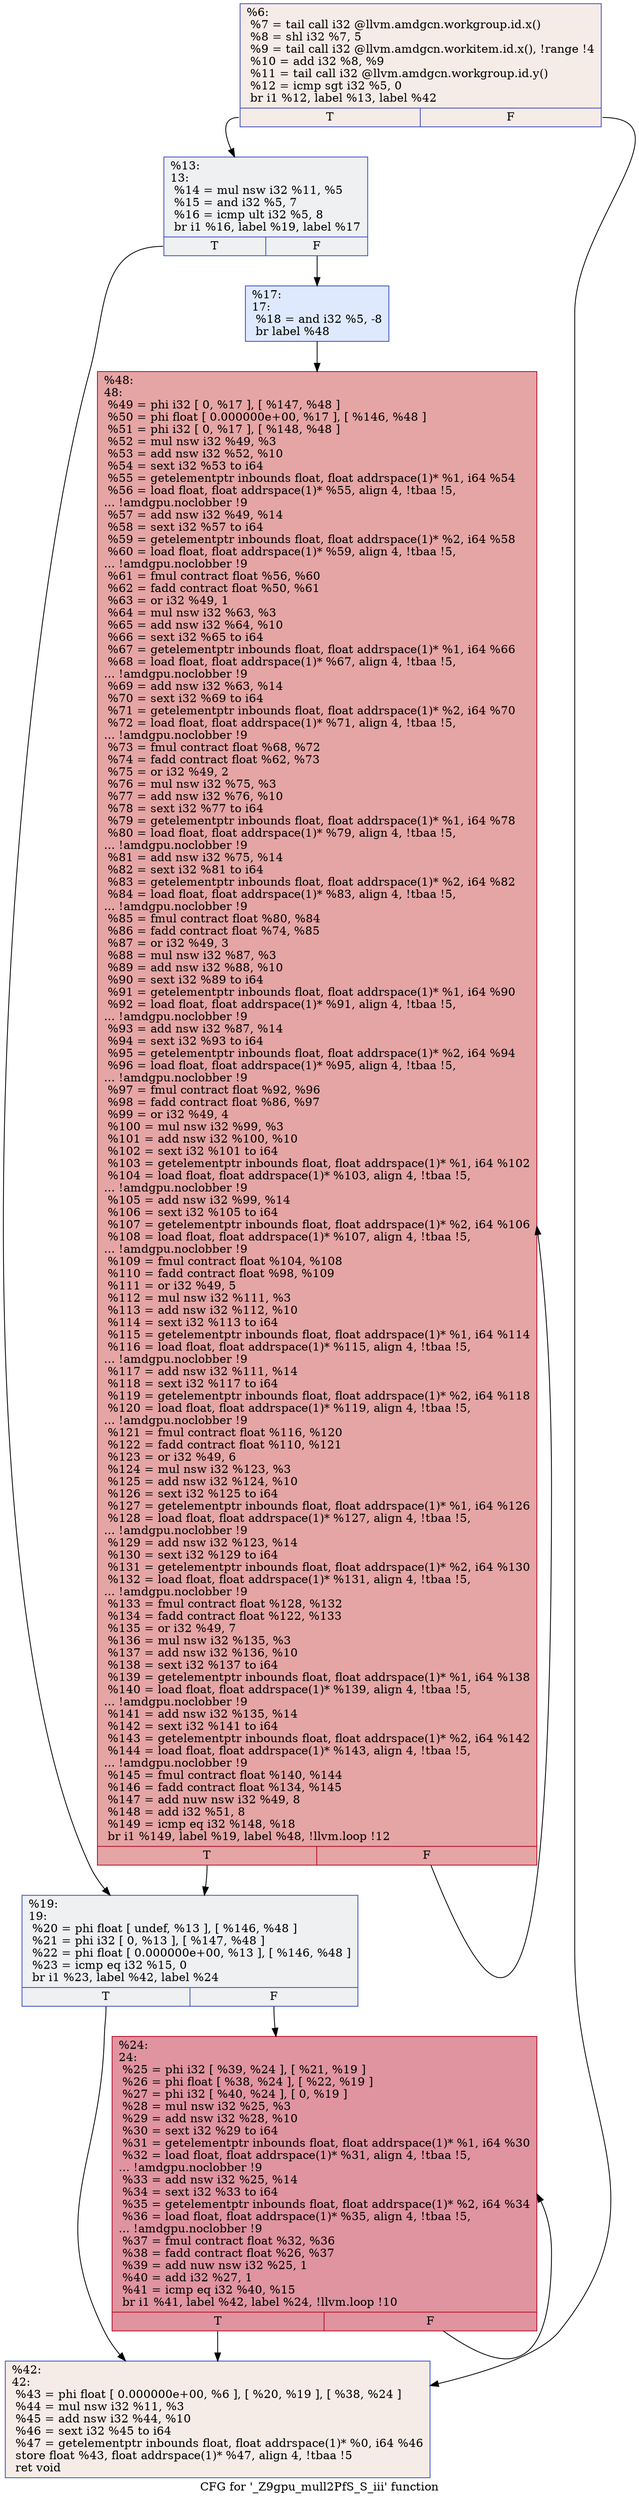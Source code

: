 digraph "CFG for '_Z9gpu_mull2PfS_S_iii' function" {
	label="CFG for '_Z9gpu_mull2PfS_S_iii' function";

	Node0x5537800 [shape=record,color="#3d50c3ff", style=filled, fillcolor="#ead5c970",label="{%6:\l  %7 = tail call i32 @llvm.amdgcn.workgroup.id.x()\l  %8 = shl i32 %7, 5\l  %9 = tail call i32 @llvm.amdgcn.workitem.id.x(), !range !4\l  %10 = add i32 %8, %9\l  %11 = tail call i32 @llvm.amdgcn.workgroup.id.y()\l  %12 = icmp sgt i32 %5, 0\l  br i1 %12, label %13, label %42\l|{<s0>T|<s1>F}}"];
	Node0x5537800:s0 -> Node0x5539180;
	Node0x5537800:s1 -> Node0x5539210;
	Node0x5539180 [shape=record,color="#3d50c3ff", style=filled, fillcolor="#d9dce170",label="{%13:\l13:                                               \l  %14 = mul nsw i32 %11, %5\l  %15 = and i32 %5, 7\l  %16 = icmp ult i32 %5, 8\l  br i1 %16, label %19, label %17\l|{<s0>T|<s1>F}}"];
	Node0x5539180:s0 -> Node0x5538080;
	Node0x5539180:s1 -> Node0x5539670;
	Node0x5539670 [shape=record,color="#3d50c3ff", style=filled, fillcolor="#b5cdfa70",label="{%17:\l17:                                               \l  %18 = and i32 %5, -8\l  br label %48\l}"];
	Node0x5539670 -> Node0x5539830;
	Node0x5538080 [shape=record,color="#3d50c3ff", style=filled, fillcolor="#d9dce170",label="{%19:\l19:                                               \l  %20 = phi float [ undef, %13 ], [ %146, %48 ]\l  %21 = phi i32 [ 0, %13 ], [ %147, %48 ]\l  %22 = phi float [ 0.000000e+00, %13 ], [ %146, %48 ]\l  %23 = icmp eq i32 %15, 0\l  br i1 %23, label %42, label %24\l|{<s0>T|<s1>F}}"];
	Node0x5538080:s0 -> Node0x5539210;
	Node0x5538080:s1 -> Node0x553aaa0;
	Node0x553aaa0 [shape=record,color="#b70d28ff", style=filled, fillcolor="#b70d2870",label="{%24:\l24:                                               \l  %25 = phi i32 [ %39, %24 ], [ %21, %19 ]\l  %26 = phi float [ %38, %24 ], [ %22, %19 ]\l  %27 = phi i32 [ %40, %24 ], [ 0, %19 ]\l  %28 = mul nsw i32 %25, %3\l  %29 = add nsw i32 %28, %10\l  %30 = sext i32 %29 to i64\l  %31 = getelementptr inbounds float, float addrspace(1)* %1, i64 %30\l  %32 = load float, float addrspace(1)* %31, align 4, !tbaa !5,\l... !amdgpu.noclobber !9\l  %33 = add nsw i32 %25, %14\l  %34 = sext i32 %33 to i64\l  %35 = getelementptr inbounds float, float addrspace(1)* %2, i64 %34\l  %36 = load float, float addrspace(1)* %35, align 4, !tbaa !5,\l... !amdgpu.noclobber !9\l  %37 = fmul contract float %32, %36\l  %38 = fadd contract float %26, %37\l  %39 = add nuw nsw i32 %25, 1\l  %40 = add i32 %27, 1\l  %41 = icmp eq i32 %40, %15\l  br i1 %41, label %42, label %24, !llvm.loop !10\l|{<s0>T|<s1>F}}"];
	Node0x553aaa0:s0 -> Node0x5539210;
	Node0x553aaa0:s1 -> Node0x553aaa0;
	Node0x5539210 [shape=record,color="#3d50c3ff", style=filled, fillcolor="#ead5c970",label="{%42:\l42:                                               \l  %43 = phi float [ 0.000000e+00, %6 ], [ %20, %19 ], [ %38, %24 ]\l  %44 = mul nsw i32 %11, %3\l  %45 = add nsw i32 %44, %10\l  %46 = sext i32 %45 to i64\l  %47 = getelementptr inbounds float, float addrspace(1)* %0, i64 %46\l  store float %43, float addrspace(1)* %47, align 4, !tbaa !5\l  ret void\l}"];
	Node0x5539830 [shape=record,color="#b70d28ff", style=filled, fillcolor="#c5333470",label="{%48:\l48:                                               \l  %49 = phi i32 [ 0, %17 ], [ %147, %48 ]\l  %50 = phi float [ 0.000000e+00, %17 ], [ %146, %48 ]\l  %51 = phi i32 [ 0, %17 ], [ %148, %48 ]\l  %52 = mul nsw i32 %49, %3\l  %53 = add nsw i32 %52, %10\l  %54 = sext i32 %53 to i64\l  %55 = getelementptr inbounds float, float addrspace(1)* %1, i64 %54\l  %56 = load float, float addrspace(1)* %55, align 4, !tbaa !5,\l... !amdgpu.noclobber !9\l  %57 = add nsw i32 %49, %14\l  %58 = sext i32 %57 to i64\l  %59 = getelementptr inbounds float, float addrspace(1)* %2, i64 %58\l  %60 = load float, float addrspace(1)* %59, align 4, !tbaa !5,\l... !amdgpu.noclobber !9\l  %61 = fmul contract float %56, %60\l  %62 = fadd contract float %50, %61\l  %63 = or i32 %49, 1\l  %64 = mul nsw i32 %63, %3\l  %65 = add nsw i32 %64, %10\l  %66 = sext i32 %65 to i64\l  %67 = getelementptr inbounds float, float addrspace(1)* %1, i64 %66\l  %68 = load float, float addrspace(1)* %67, align 4, !tbaa !5,\l... !amdgpu.noclobber !9\l  %69 = add nsw i32 %63, %14\l  %70 = sext i32 %69 to i64\l  %71 = getelementptr inbounds float, float addrspace(1)* %2, i64 %70\l  %72 = load float, float addrspace(1)* %71, align 4, !tbaa !5,\l... !amdgpu.noclobber !9\l  %73 = fmul contract float %68, %72\l  %74 = fadd contract float %62, %73\l  %75 = or i32 %49, 2\l  %76 = mul nsw i32 %75, %3\l  %77 = add nsw i32 %76, %10\l  %78 = sext i32 %77 to i64\l  %79 = getelementptr inbounds float, float addrspace(1)* %1, i64 %78\l  %80 = load float, float addrspace(1)* %79, align 4, !tbaa !5,\l... !amdgpu.noclobber !9\l  %81 = add nsw i32 %75, %14\l  %82 = sext i32 %81 to i64\l  %83 = getelementptr inbounds float, float addrspace(1)* %2, i64 %82\l  %84 = load float, float addrspace(1)* %83, align 4, !tbaa !5,\l... !amdgpu.noclobber !9\l  %85 = fmul contract float %80, %84\l  %86 = fadd contract float %74, %85\l  %87 = or i32 %49, 3\l  %88 = mul nsw i32 %87, %3\l  %89 = add nsw i32 %88, %10\l  %90 = sext i32 %89 to i64\l  %91 = getelementptr inbounds float, float addrspace(1)* %1, i64 %90\l  %92 = load float, float addrspace(1)* %91, align 4, !tbaa !5,\l... !amdgpu.noclobber !9\l  %93 = add nsw i32 %87, %14\l  %94 = sext i32 %93 to i64\l  %95 = getelementptr inbounds float, float addrspace(1)* %2, i64 %94\l  %96 = load float, float addrspace(1)* %95, align 4, !tbaa !5,\l... !amdgpu.noclobber !9\l  %97 = fmul contract float %92, %96\l  %98 = fadd contract float %86, %97\l  %99 = or i32 %49, 4\l  %100 = mul nsw i32 %99, %3\l  %101 = add nsw i32 %100, %10\l  %102 = sext i32 %101 to i64\l  %103 = getelementptr inbounds float, float addrspace(1)* %1, i64 %102\l  %104 = load float, float addrspace(1)* %103, align 4, !tbaa !5,\l... !amdgpu.noclobber !9\l  %105 = add nsw i32 %99, %14\l  %106 = sext i32 %105 to i64\l  %107 = getelementptr inbounds float, float addrspace(1)* %2, i64 %106\l  %108 = load float, float addrspace(1)* %107, align 4, !tbaa !5,\l... !amdgpu.noclobber !9\l  %109 = fmul contract float %104, %108\l  %110 = fadd contract float %98, %109\l  %111 = or i32 %49, 5\l  %112 = mul nsw i32 %111, %3\l  %113 = add nsw i32 %112, %10\l  %114 = sext i32 %113 to i64\l  %115 = getelementptr inbounds float, float addrspace(1)* %1, i64 %114\l  %116 = load float, float addrspace(1)* %115, align 4, !tbaa !5,\l... !amdgpu.noclobber !9\l  %117 = add nsw i32 %111, %14\l  %118 = sext i32 %117 to i64\l  %119 = getelementptr inbounds float, float addrspace(1)* %2, i64 %118\l  %120 = load float, float addrspace(1)* %119, align 4, !tbaa !5,\l... !amdgpu.noclobber !9\l  %121 = fmul contract float %116, %120\l  %122 = fadd contract float %110, %121\l  %123 = or i32 %49, 6\l  %124 = mul nsw i32 %123, %3\l  %125 = add nsw i32 %124, %10\l  %126 = sext i32 %125 to i64\l  %127 = getelementptr inbounds float, float addrspace(1)* %1, i64 %126\l  %128 = load float, float addrspace(1)* %127, align 4, !tbaa !5,\l... !amdgpu.noclobber !9\l  %129 = add nsw i32 %123, %14\l  %130 = sext i32 %129 to i64\l  %131 = getelementptr inbounds float, float addrspace(1)* %2, i64 %130\l  %132 = load float, float addrspace(1)* %131, align 4, !tbaa !5,\l... !amdgpu.noclobber !9\l  %133 = fmul contract float %128, %132\l  %134 = fadd contract float %122, %133\l  %135 = or i32 %49, 7\l  %136 = mul nsw i32 %135, %3\l  %137 = add nsw i32 %136, %10\l  %138 = sext i32 %137 to i64\l  %139 = getelementptr inbounds float, float addrspace(1)* %1, i64 %138\l  %140 = load float, float addrspace(1)* %139, align 4, !tbaa !5,\l... !amdgpu.noclobber !9\l  %141 = add nsw i32 %135, %14\l  %142 = sext i32 %141 to i64\l  %143 = getelementptr inbounds float, float addrspace(1)* %2, i64 %142\l  %144 = load float, float addrspace(1)* %143, align 4, !tbaa !5,\l... !amdgpu.noclobber !9\l  %145 = fmul contract float %140, %144\l  %146 = fadd contract float %134, %145\l  %147 = add nuw nsw i32 %49, 8\l  %148 = add i32 %51, 8\l  %149 = icmp eq i32 %148, %18\l  br i1 %149, label %19, label %48, !llvm.loop !12\l|{<s0>T|<s1>F}}"];
	Node0x5539830:s0 -> Node0x5538080;
	Node0x5539830:s1 -> Node0x5539830;
}
